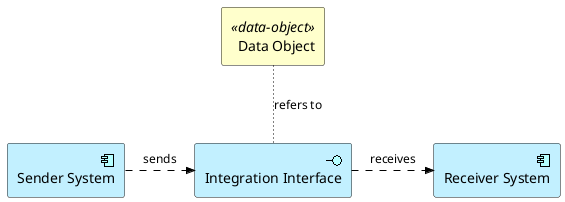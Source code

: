 @startuml
!include <archimate/Archimate>

' Define elements
archimate #Application "Sender System" as sender <<application-component>>
archimate #Application "Receiver System" as receiver <<application-component>>
archimate #Application "Integration Interface" as interface <<application-interface>>
archimate #Business "Data Object" as data <<data-object>>

' Define relationships
Rel_Flow_Right(sender, interface, "sends")
Rel_Flow_Right(interface, receiver, "receives")
Rel_Access_Up(interface, data, "refers to")

@enduml